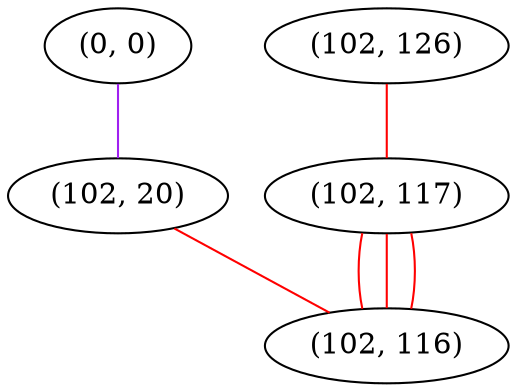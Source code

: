 graph "" {
"(0, 0)";
"(102, 20)";
"(102, 126)";
"(102, 117)";
"(102, 116)";
"(0, 0)" -- "(102, 20)"  [color=purple, key=0, weight=4];
"(102, 20)" -- "(102, 116)"  [color=red, key=0, weight=1];
"(102, 126)" -- "(102, 117)"  [color=red, key=0, weight=1];
"(102, 117)" -- "(102, 116)"  [color=red, key=0, weight=1];
"(102, 117)" -- "(102, 116)"  [color=red, key=1, weight=1];
"(102, 117)" -- "(102, 116)"  [color=red, key=2, weight=1];
}
